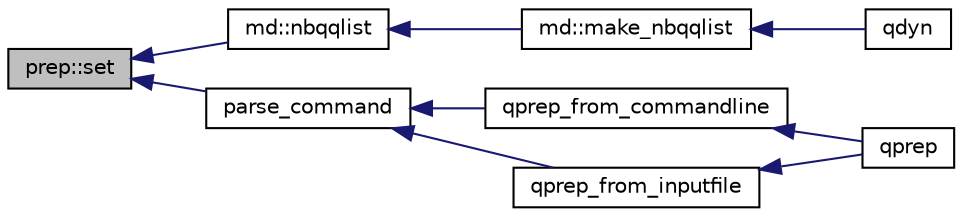 digraph "prep::set"
{
  edge [fontname="Helvetica",fontsize="10",labelfontname="Helvetica",labelfontsize="10"];
  node [fontname="Helvetica",fontsize="10",shape=record];
  rankdir="LR";
  Node1 [label="prep::set",height=0.2,width=0.4,color="black", fillcolor="grey75", style="filled" fontcolor="black"];
  Node1 -> Node2 [dir="back",color="midnightblue",fontsize="10",style="solid"];
  Node2 [label="md::nbqqlist",height=0.2,width=0.4,color="black", fillcolor="white", style="filled",URL="$classmd.html#a4e147e278d5903788b6a86771786784d"];
  Node2 -> Node3 [dir="back",color="midnightblue",fontsize="10",style="solid"];
  Node3 [label="md::make_nbqqlist",height=0.2,width=0.4,color="black", fillcolor="white", style="filled",URL="$classmd.html#a236a0824bcdbad217f25a45e51a2f14f"];
  Node3 -> Node4 [dir="back",color="midnightblue",fontsize="10",style="solid"];
  Node4 [label="qdyn",height=0.2,width=0.4,color="black", fillcolor="white", style="filled",URL="$qdyn_8f90.html#a93aa3f5a63d37164f411c008fce7e62c"];
  Node1 -> Node5 [dir="back",color="midnightblue",fontsize="10",style="solid"];
  Node5 [label="parse_command",height=0.2,width=0.4,color="black", fillcolor="white", style="filled",URL="$qprep_8f90.html#add7d58759b8d0826b87051647135e024"];
  Node5 -> Node6 [dir="back",color="midnightblue",fontsize="10",style="solid"];
  Node6 [label="qprep_from_commandline",height=0.2,width=0.4,color="black", fillcolor="white", style="filled",URL="$qprep_8f90.html#a509741b66578d6d76b269d0f98128910"];
  Node6 -> Node7 [dir="back",color="midnightblue",fontsize="10",style="solid"];
  Node7 [label="qprep",height=0.2,width=0.4,color="black", fillcolor="white", style="filled",URL="$qprep_8f90.html#a252292cf2c64796a48ab29aae4920d15"];
  Node5 -> Node8 [dir="back",color="midnightblue",fontsize="10",style="solid"];
  Node8 [label="qprep_from_inputfile",height=0.2,width=0.4,color="black", fillcolor="white", style="filled",URL="$qprep_8f90.html#aae7f6285ebd5705125725dcda622efd5"];
  Node8 -> Node7 [dir="back",color="midnightblue",fontsize="10",style="solid"];
}
